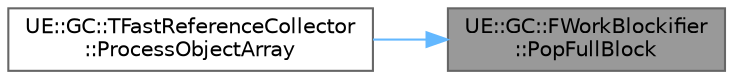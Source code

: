 digraph "UE::GC::FWorkBlockifier::PopFullBlock"
{
 // INTERACTIVE_SVG=YES
 // LATEX_PDF_SIZE
  bgcolor="transparent";
  edge [fontname=Helvetica,fontsize=10,labelfontname=Helvetica,labelfontsize=10];
  node [fontname=Helvetica,fontsize=10,shape=box,height=0.2,width=0.4];
  rankdir="RL";
  Node1 [id="Node000001",label="UE::GC::FWorkBlockifier\l::PopFullBlock",height=0.2,width=0.4,color="gray40", fillcolor="grey60", style="filled", fontcolor="black",tooltip=" "];
  Node1 -> Node2 [id="edge1_Node000001_Node000002",dir="back",color="steelblue1",style="solid",tooltip=" "];
  Node2 [id="Node000002",label="UE::GC::TFastReferenceCollector\l::ProcessObjectArray",height=0.2,width=0.4,color="grey40", fillcolor="white", style="filled",URL="$db/de2/classUE_1_1GC_1_1TFastReferenceCollector.html#a10caf092dde51d961ec181547739266d",tooltip=" "];
}
